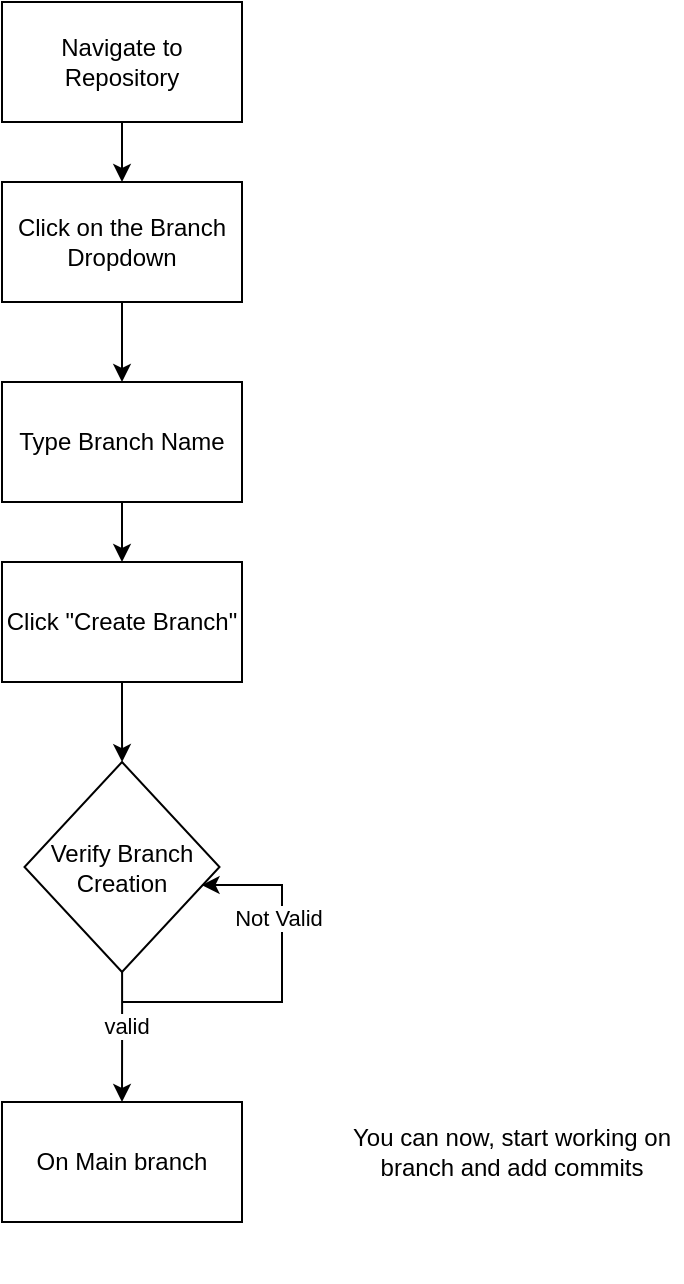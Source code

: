 <mxfile version="23.1.2" type="github">
  <diagram id="C5RBs43oDa-KdzZeNtuy" name="Page-1">
    <mxGraphModel dx="1396" dy="753" grid="1" gridSize="10" guides="1" tooltips="1" connect="1" arrows="1" fold="1" page="1" pageScale="1" pageWidth="827" pageHeight="1169" math="0" shadow="0">
      <root>
        <mxCell id="WIyWlLk6GJQsqaUBKTNV-0" />
        <mxCell id="WIyWlLk6GJQsqaUBKTNV-1" parent="WIyWlLk6GJQsqaUBKTNV-0" />
        <mxCell id="ksI_HsD7QUT4PGxRx7-G-2" value="" style="edgeStyle=orthogonalEdgeStyle;rounded=0;orthogonalLoop=1;jettySize=auto;html=1;" edge="1" parent="WIyWlLk6GJQsqaUBKTNV-1" source="ksI_HsD7QUT4PGxRx7-G-0" target="ksI_HsD7QUT4PGxRx7-G-1">
          <mxGeometry relative="1" as="geometry" />
        </mxCell>
        <mxCell id="ksI_HsD7QUT4PGxRx7-G-0" value="Navigate to Repository" style="rounded=0;whiteSpace=wrap;html=1;" vertex="1" parent="WIyWlLk6GJQsqaUBKTNV-1">
          <mxGeometry x="320" y="110" width="120" height="60" as="geometry" />
        </mxCell>
        <mxCell id="ksI_HsD7QUT4PGxRx7-G-4" value="" style="edgeStyle=orthogonalEdgeStyle;rounded=0;orthogonalLoop=1;jettySize=auto;html=1;" edge="1" parent="WIyWlLk6GJQsqaUBKTNV-1" source="ksI_HsD7QUT4PGxRx7-G-1" target="ksI_HsD7QUT4PGxRx7-G-3">
          <mxGeometry relative="1" as="geometry" />
        </mxCell>
        <mxCell id="ksI_HsD7QUT4PGxRx7-G-1" value="Click on the Branch Dropdown" style="rounded=0;whiteSpace=wrap;html=1;" vertex="1" parent="WIyWlLk6GJQsqaUBKTNV-1">
          <mxGeometry x="320" y="200" width="120" height="60" as="geometry" />
        </mxCell>
        <mxCell id="ksI_HsD7QUT4PGxRx7-G-6" value="" style="edgeStyle=orthogonalEdgeStyle;rounded=0;orthogonalLoop=1;jettySize=auto;html=1;" edge="1" parent="WIyWlLk6GJQsqaUBKTNV-1" source="ksI_HsD7QUT4PGxRx7-G-3" target="ksI_HsD7QUT4PGxRx7-G-5">
          <mxGeometry relative="1" as="geometry" />
        </mxCell>
        <mxCell id="ksI_HsD7QUT4PGxRx7-G-3" value="Type Branch Name" style="rounded=0;whiteSpace=wrap;html=1;" vertex="1" parent="WIyWlLk6GJQsqaUBKTNV-1">
          <mxGeometry x="320" y="300" width="120" height="60" as="geometry" />
        </mxCell>
        <mxCell id="ksI_HsD7QUT4PGxRx7-G-8" value="" style="edgeStyle=orthogonalEdgeStyle;rounded=0;orthogonalLoop=1;jettySize=auto;html=1;" edge="1" parent="WIyWlLk6GJQsqaUBKTNV-1" source="ksI_HsD7QUT4PGxRx7-G-5" target="ksI_HsD7QUT4PGxRx7-G-7">
          <mxGeometry relative="1" as="geometry" />
        </mxCell>
        <mxCell id="ksI_HsD7QUT4PGxRx7-G-5" value="Click &quot;Create Branch&quot;" style="rounded=0;whiteSpace=wrap;html=1;" vertex="1" parent="WIyWlLk6GJQsqaUBKTNV-1">
          <mxGeometry x="320" y="390" width="120" height="60" as="geometry" />
        </mxCell>
        <mxCell id="ksI_HsD7QUT4PGxRx7-G-10" value="" style="edgeStyle=orthogonalEdgeStyle;rounded=0;orthogonalLoop=1;jettySize=auto;html=1;" edge="1" parent="WIyWlLk6GJQsqaUBKTNV-1" source="ksI_HsD7QUT4PGxRx7-G-7" target="ksI_HsD7QUT4PGxRx7-G-9">
          <mxGeometry relative="1" as="geometry" />
        </mxCell>
        <mxCell id="ksI_HsD7QUT4PGxRx7-G-13" value="valid" style="edgeLabel;html=1;align=center;verticalAlign=middle;resizable=0;points=[];" vertex="1" connectable="0" parent="ksI_HsD7QUT4PGxRx7-G-10">
          <mxGeometry x="-0.178" y="2" relative="1" as="geometry">
            <mxPoint as="offset" />
          </mxGeometry>
        </mxCell>
        <mxCell id="ksI_HsD7QUT4PGxRx7-G-7" value="Verify Branch Creation" style="rhombus;whiteSpace=wrap;html=1;rounded=0;" vertex="1" parent="WIyWlLk6GJQsqaUBKTNV-1">
          <mxGeometry x="331.25" y="490" width="97.5" height="105" as="geometry" />
        </mxCell>
        <mxCell id="ksI_HsD7QUT4PGxRx7-G-16" style="edgeStyle=orthogonalEdgeStyle;rounded=0;orthogonalLoop=1;jettySize=auto;html=1;entryX=0.908;entryY=0.586;entryDx=0;entryDy=0;entryPerimeter=0;" edge="1" parent="WIyWlLk6GJQsqaUBKTNV-1" target="ksI_HsD7QUT4PGxRx7-G-7">
          <mxGeometry relative="1" as="geometry">
            <mxPoint x="430" y="560" as="targetPoint" />
            <mxPoint x="380" y="610" as="sourcePoint" />
            <Array as="points">
              <mxPoint x="440" y="610" />
              <mxPoint x="460" y="610" />
              <mxPoint x="460" y="552" />
            </Array>
          </mxGeometry>
        </mxCell>
        <mxCell id="ksI_HsD7QUT4PGxRx7-G-17" value="Not Valid" style="edgeLabel;html=1;align=center;verticalAlign=middle;resizable=0;points=[];" vertex="1" connectable="0" parent="ksI_HsD7QUT4PGxRx7-G-16">
          <mxGeometry x="0.363" y="2" relative="1" as="geometry">
            <mxPoint as="offset" />
          </mxGeometry>
        </mxCell>
        <mxCell id="ksI_HsD7QUT4PGxRx7-G-9" value="On Main branch" style="whiteSpace=wrap;html=1;rounded=0;" vertex="1" parent="WIyWlLk6GJQsqaUBKTNV-1">
          <mxGeometry x="320" y="660" width="120" height="60" as="geometry" />
        </mxCell>
        <mxCell id="ksI_HsD7QUT4PGxRx7-G-11" value="You can now, start working on branch and add commits" style="text;strokeColor=none;align=center;fillColor=none;html=1;verticalAlign=middle;whiteSpace=wrap;rounded=0;" vertex="1" parent="WIyWlLk6GJQsqaUBKTNV-1">
          <mxGeometry x="490" y="620" width="170" height="130" as="geometry" />
        </mxCell>
      </root>
    </mxGraphModel>
  </diagram>
</mxfile>
